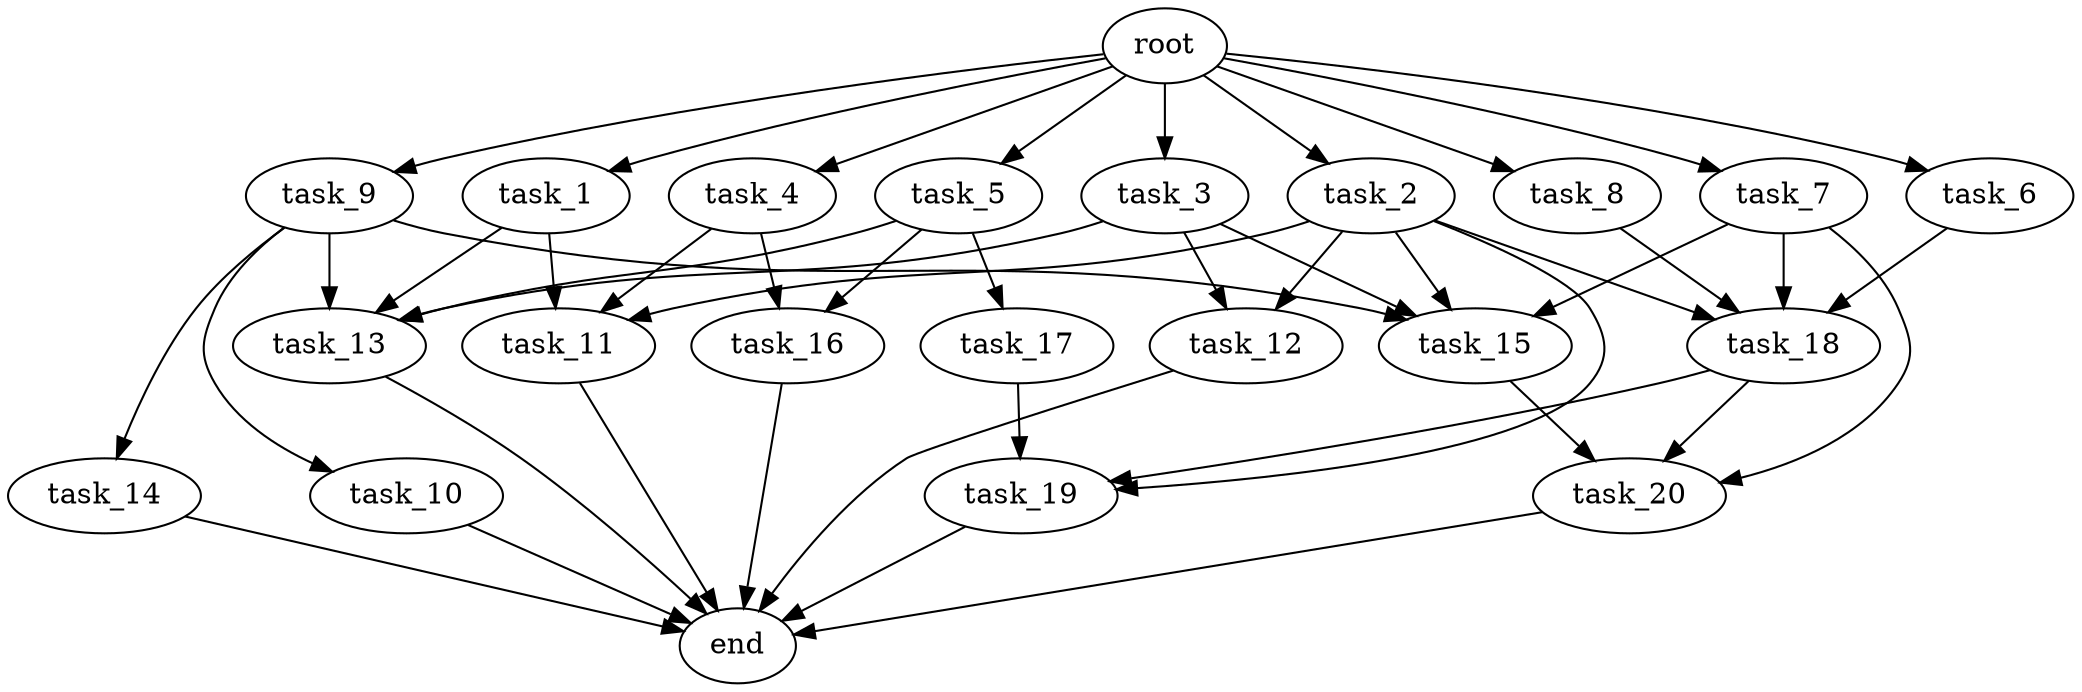 digraph G {
  root [size="0.000000e+00"];
  task_1 [size="2.115960e+09"];
  task_2 [size="1.869870e+09"];
  task_3 [size="3.622867e+09"];
  task_4 [size="7.173310e+09"];
  task_5 [size="1.184184e+09"];
  task_6 [size="2.304233e+09"];
  task_7 [size="8.111915e+09"];
  task_8 [size="7.202836e+09"];
  task_9 [size="4.815685e+09"];
  task_10 [size="4.788668e+09"];
  task_11 [size="2.107829e+09"];
  task_12 [size="1.613301e+09"];
  task_13 [size="8.333817e+09"];
  task_14 [size="2.254379e+08"];
  task_15 [size="4.324002e+08"];
  task_16 [size="5.735292e+09"];
  task_17 [size="1.612130e+09"];
  task_18 [size="6.295775e+09"];
  task_19 [size="3.928695e+08"];
  task_20 [size="5.723121e+09"];
  end [size="0.000000e+00"];

  root -> task_1 [size="1.000000e-12"];
  root -> task_2 [size="1.000000e-12"];
  root -> task_3 [size="1.000000e-12"];
  root -> task_4 [size="1.000000e-12"];
  root -> task_5 [size="1.000000e-12"];
  root -> task_6 [size="1.000000e-12"];
  root -> task_7 [size="1.000000e-12"];
  root -> task_8 [size="1.000000e-12"];
  root -> task_9 [size="1.000000e-12"];
  task_1 -> task_11 [size="7.026096e+07"];
  task_1 -> task_13 [size="2.083454e+08"];
  task_2 -> task_11 [size="7.026096e+07"];
  task_2 -> task_12 [size="8.066507e+07"];
  task_2 -> task_15 [size="1.081000e+07"];
  task_2 -> task_18 [size="1.573944e+08"];
  task_2 -> task_19 [size="1.309565e+07"];
  task_3 -> task_12 [size="8.066507e+07"];
  task_3 -> task_13 [size="2.083454e+08"];
  task_3 -> task_15 [size="1.081000e+07"];
  task_4 -> task_11 [size="7.026096e+07"];
  task_4 -> task_16 [size="2.867646e+08"];
  task_5 -> task_13 [size="2.083454e+08"];
  task_5 -> task_16 [size="2.867646e+08"];
  task_5 -> task_17 [size="1.612130e+08"];
  task_6 -> task_18 [size="1.573944e+08"];
  task_7 -> task_15 [size="1.081000e+07"];
  task_7 -> task_18 [size="1.573944e+08"];
  task_7 -> task_20 [size="1.907707e+08"];
  task_8 -> task_18 [size="1.573944e+08"];
  task_9 -> task_10 [size="4.788668e+08"];
  task_9 -> task_13 [size="2.083454e+08"];
  task_9 -> task_14 [size="2.254379e+07"];
  task_9 -> task_15 [size="1.081000e+07"];
  task_10 -> end [size="1.000000e-12"];
  task_11 -> end [size="1.000000e-12"];
  task_12 -> end [size="1.000000e-12"];
  task_13 -> end [size="1.000000e-12"];
  task_14 -> end [size="1.000000e-12"];
  task_15 -> task_20 [size="1.907707e+08"];
  task_16 -> end [size="1.000000e-12"];
  task_17 -> task_19 [size="1.309565e+07"];
  task_18 -> task_19 [size="1.309565e+07"];
  task_18 -> task_20 [size="1.907707e+08"];
  task_19 -> end [size="1.000000e-12"];
  task_20 -> end [size="1.000000e-12"];
}
